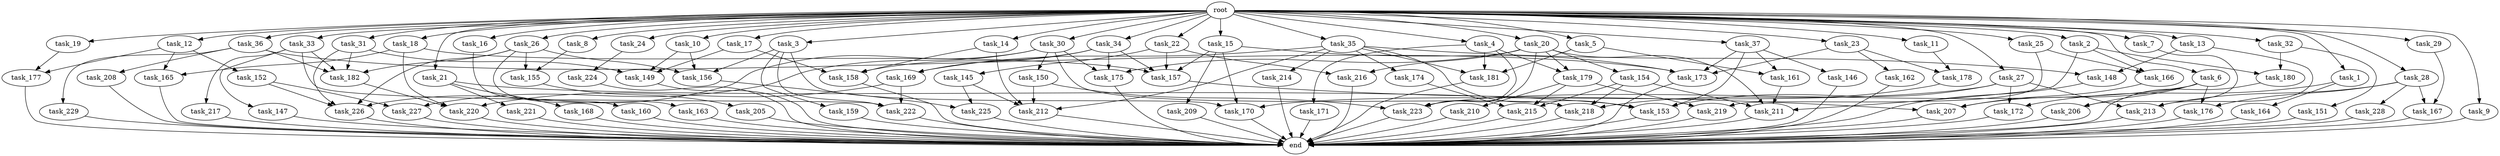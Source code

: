 digraph G {
  task_217 [size="1717986918.400000"];
  task_12 [size="2.048000"];
  task_152 [size="429496729.600000"];
  task_160 [size="1099511627.776000"];
  task_36 [size="2.048000"];
  task_148 [size="2199023255.552000"];
  task_19 [size="2.048000"];
  root [size="0.000000"];
  task_10 [size="2.048000"];
  task_168 [size="1099511627.776000"];
  task_18 [size="2.048000"];
  task_219 [size="2010044694.528000"];
  task_161 [size="2336462209.024000"];
  task_4 [size="2.048000"];
  task_227 [size="858993459.200000"];
  task_154 [size="1391569403.904000"];
  task_33 [size="2.048000"];
  task_22 [size="2.048000"];
  task_221 [size="1099511627.776000"];
  task_205 [size="1099511627.776000"];
  task_15 [size="2.048000"];
  task_5 [size="2.048000"];
  end [size="0.000000"];
  task_228 [size="1099511627.776000"];
  task_206 [size="3109556322.304000"];
  task_169 [size="1168231104.512000"];
  task_167 [size="1168231104.512000"];
  task_218 [size="1975684956.160000"];
  task_14 [size="2.048000"];
  task_21 [size="2.048000"];
  task_16 [size="2.048000"];
  task_7 [size="2.048000"];
  task_24 [size="2.048000"];
  task_27 [size="2.048000"];
  task_225 [size="1683627180.032000"];
  task_211 [size="3075196583.936000"];
  task_26 [size="2.048000"];
  task_30 [size="2.048000"];
  task_164 [size="1099511627.776000"];
  task_17 [size="2.048000"];
  task_151 [size="1099511627.776000"];
  task_158 [size="773094113.280000"];
  task_229 [size="841813590.016000"];
  task_224 [size="68719476.736000"];
  task_172 [size="2817498546.176000"];
  task_213 [size="3917010173.952000"];
  task_226 [size="1202590842.880000"];
  task_174 [size="1099511627.776000"];
  task_171 [size="68719476.736000"];
  task_214 [size="1099511627.776000"];
  task_165 [size="1271310319.616000"];
  task_215 [size="2491081031.680000"];
  task_175 [size="1889785610.240000"];
  task_223 [size="2920577761.280000"];
  task_222 [size="3092376453.120000"];
  task_209 [size="618475290.624000"];
  task_220 [size="1735166787.584000"];
  task_166 [size="1821066133.504000"];
  task_31 [size="2.048000"];
  task_170 [size="3435973836.800000"];
  task_2 [size="2.048000"];
  task_207 [size="2645699854.336000"];
  task_216 [size="1666447310.848000"];
  task_153 [size="5634997092.352000"];
  task_35 [size="2.048000"];
  task_3 [size="2.048000"];
  task_181 [size="1786706395.136000"];
  task_162 [size="841813590.016000"];
  task_146 [size="1717986918.400000"];
  task_159 [size="1099511627.776000"];
  task_212 [size="2439541424.128000"];
  task_177 [size="858993459.200000"];
  task_173 [size="4020089389.056000"];
  task_147 [size="1717986918.400000"];
  task_149 [size="1941325217.792000"];
  task_176 [size="2491081031.680000"];
  task_163 [size="68719476.736000"];
  task_182 [size="2903397892.096000"];
  task_25 [size="2.048000"];
  task_23 [size="2.048000"];
  task_6 [size="2.048000"];
  task_32 [size="2.048000"];
  task_145 [size="274877906.944000"];
  task_20 [size="2.048000"];
  task_28 [size="2.048000"];
  task_9 [size="2.048000"];
  task_37 [size="2.048000"];
  task_180 [size="1529008357.376000"];
  task_155 [size="687194767.360000"];
  task_1 [size="2.048000"];
  task_150 [size="429496729.600000"];
  task_156 [size="2559800508.416000"];
  task_34 [size="2.048000"];
  task_29 [size="2.048000"];
  task_8 [size="2.048000"];
  task_157 [size="1803886264.320000"];
  task_178 [size="2233382993.920000"];
  task_13 [size="2.048000"];
  task_208 [size="841813590.016000"];
  task_11 [size="2.048000"];
  task_179 [size="1460288880.640000"];
  task_210 [size="618475290.624000"];

  task_217 -> end [size="1.000000"];
  task_12 -> task_177 [size="209715200.000000"];
  task_12 -> task_152 [size="209715200.000000"];
  task_12 -> task_165 [size="209715200.000000"];
  task_152 -> task_227 [size="209715200.000000"];
  task_152 -> task_226 [size="209715200.000000"];
  task_160 -> end [size="1.000000"];
  task_36 -> task_182 [size="411041792.000000"];
  task_36 -> task_173 [size="411041792.000000"];
  task_36 -> task_208 [size="411041792.000000"];
  task_36 -> task_229 [size="411041792.000000"];
  task_148 -> end [size="1.000000"];
  task_19 -> task_177 [size="209715200.000000"];
  root -> task_12 [size="1.000000"];
  root -> task_35 [size="1.000000"];
  root -> task_14 [size="1.000000"];
  root -> task_36 [size="1.000000"];
  root -> task_37 [size="1.000000"];
  root -> task_6 [size="1.000000"];
  root -> task_32 [size="1.000000"];
  root -> task_19 [size="1.000000"];
  root -> task_20 [size="1.000000"];
  root -> task_16 [size="1.000000"];
  root -> task_9 [size="1.000000"];
  root -> task_31 [size="1.000000"];
  root -> task_10 [size="1.000000"];
  root -> task_1 [size="1.000000"];
  root -> task_18 [size="1.000000"];
  root -> task_5 [size="1.000000"];
  root -> task_2 [size="1.000000"];
  root -> task_4 [size="1.000000"];
  root -> task_27 [size="1.000000"];
  root -> task_11 [size="1.000000"];
  root -> task_23 [size="1.000000"];
  root -> task_3 [size="1.000000"];
  root -> task_26 [size="1.000000"];
  root -> task_7 [size="1.000000"];
  root -> task_34 [size="1.000000"];
  root -> task_17 [size="1.000000"];
  root -> task_33 [size="1.000000"];
  root -> task_15 [size="1.000000"];
  root -> task_22 [size="1.000000"];
  root -> task_29 [size="1.000000"];
  root -> task_8 [size="1.000000"];
  root -> task_30 [size="1.000000"];
  root -> task_13 [size="1.000000"];
  root -> task_25 [size="1.000000"];
  root -> task_24 [size="1.000000"];
  root -> task_21 [size="1.000000"];
  root -> task_28 [size="1.000000"];
  task_10 -> task_156 [size="679477248.000000"];
  task_10 -> task_149 [size="679477248.000000"];
  task_168 -> end [size="1.000000"];
  task_18 -> task_165 [size="411041792.000000"];
  task_18 -> task_220 [size="411041792.000000"];
  task_18 -> task_157 [size="411041792.000000"];
  task_219 -> end [size="1.000000"];
  task_161 -> task_211 [size="536870912.000000"];
  task_4 -> task_223 [size="33554432.000000"];
  task_4 -> task_179 [size="33554432.000000"];
  task_4 -> task_181 [size="33554432.000000"];
  task_4 -> task_171 [size="33554432.000000"];
  task_227 -> end [size="1.000000"];
  task_154 -> task_211 [size="75497472.000000"];
  task_154 -> task_215 [size="75497472.000000"];
  task_154 -> task_218 [size="75497472.000000"];
  task_33 -> task_217 [size="838860800.000000"];
  task_33 -> task_182 [size="838860800.000000"];
  task_33 -> task_147 [size="838860800.000000"];
  task_33 -> task_222 [size="838860800.000000"];
  task_22 -> task_145 [size="134217728.000000"];
  task_22 -> task_216 [size="134217728.000000"];
  task_22 -> task_157 [size="134217728.000000"];
  task_221 -> end [size="1.000000"];
  task_205 -> end [size="1.000000"];
  task_15 -> task_170 [size="301989888.000000"];
  task_15 -> task_173 [size="301989888.000000"];
  task_15 -> task_209 [size="301989888.000000"];
  task_15 -> task_157 [size="301989888.000000"];
  task_5 -> task_161 [size="301989888.000000"];
  task_5 -> task_181 [size="301989888.000000"];
  task_228 -> end [size="1.000000"];
  task_206 -> end [size="1.000000"];
  task_169 -> task_220 [size="134217728.000000"];
  task_169 -> task_222 [size="134217728.000000"];
  task_167 -> end [size="1.000000"];
  task_218 -> end [size="1.000000"];
  task_14 -> task_158 [size="209715200.000000"];
  task_14 -> task_212 [size="209715200.000000"];
  task_21 -> task_168 [size="536870912.000000"];
  task_21 -> task_153 [size="536870912.000000"];
  task_21 -> task_221 [size="536870912.000000"];
  task_16 -> task_160 [size="536870912.000000"];
  task_7 -> task_206 [size="838860800.000000"];
  task_24 -> task_224 [size="33554432.000000"];
  task_27 -> task_170 [size="838860800.000000"];
  task_27 -> task_172 [size="838860800.000000"];
  task_27 -> task_213 [size="838860800.000000"];
  task_27 -> task_153 [size="838860800.000000"];
  task_225 -> end [size="1.000000"];
  task_211 -> end [size="1.000000"];
  task_26 -> task_155 [size="33554432.000000"];
  task_26 -> task_156 [size="33554432.000000"];
  task_26 -> task_163 [size="33554432.000000"];
  task_26 -> task_226 [size="33554432.000000"];
  task_26 -> task_182 [size="33554432.000000"];
  task_30 -> task_227 [size="209715200.000000"];
  task_30 -> task_175 [size="209715200.000000"];
  task_30 -> task_218 [size="209715200.000000"];
  task_30 -> task_150 [size="209715200.000000"];
  task_30 -> task_226 [size="209715200.000000"];
  task_164 -> end [size="1.000000"];
  task_17 -> task_158 [size="134217728.000000"];
  task_17 -> task_149 [size="134217728.000000"];
  task_151 -> end [size="1.000000"];
  task_158 -> end [size="1.000000"];
  task_229 -> end [size="1.000000"];
  task_224 -> end [size="1.000000"];
  task_172 -> end [size="1.000000"];
  task_213 -> end [size="1.000000"];
  task_226 -> end [size="1.000000"];
  task_174 -> task_215 [size="838860800.000000"];
  task_171 -> end [size="1.000000"];
  task_214 -> end [size="1.000000"];
  task_165 -> end [size="1.000000"];
  task_215 -> end [size="1.000000"];
  task_175 -> end [size="1.000000"];
  task_223 -> end [size="1.000000"];
  task_222 -> end [size="1.000000"];
  task_209 -> end [size="1.000000"];
  task_220 -> end [size="1.000000"];
  task_166 -> task_207 [size="536870912.000000"];
  task_31 -> task_182 [size="134217728.000000"];
  task_31 -> task_226 [size="134217728.000000"];
  task_31 -> task_149 [size="134217728.000000"];
  task_170 -> end [size="1.000000"];
  task_2 -> task_180 [size="209715200.000000"];
  task_2 -> task_166 [size="209715200.000000"];
  task_2 -> task_211 [size="209715200.000000"];
  task_207 -> end [size="1.000000"];
  task_216 -> end [size="1.000000"];
  task_153 -> end [size="1.000000"];
  task_35 -> task_214 [size="536870912.000000"];
  task_35 -> task_148 [size="536870912.000000"];
  task_35 -> task_169 [size="536870912.000000"];
  task_35 -> task_153 [size="536870912.000000"];
  task_35 -> task_181 [size="536870912.000000"];
  task_35 -> task_212 [size="536870912.000000"];
  task_35 -> task_174 [size="536870912.000000"];
  task_3 -> task_156 [size="536870912.000000"];
  task_3 -> task_170 [size="536870912.000000"];
  task_3 -> task_159 [size="536870912.000000"];
  task_3 -> task_222 [size="536870912.000000"];
  task_181 -> end [size="1.000000"];
  task_162 -> end [size="1.000000"];
  task_146 -> end [size="1.000000"];
  task_159 -> end [size="1.000000"];
  task_212 -> end [size="1.000000"];
  task_177 -> end [size="1.000000"];
  task_173 -> end [size="1.000000"];
  task_147 -> end [size="1.000000"];
  task_149 -> end [size="1.000000"];
  task_176 -> end [size="1.000000"];
  task_163 -> end [size="1.000000"];
  task_182 -> task_220 [size="301989888.000000"];
  task_25 -> task_166 [size="679477248.000000"];
  task_25 -> task_219 [size="679477248.000000"];
  task_23 -> task_162 [size="411041792.000000"];
  task_23 -> task_173 [size="411041792.000000"];
  task_23 -> task_178 [size="411041792.000000"];
  task_6 -> task_206 [size="679477248.000000"];
  task_6 -> task_207 [size="679477248.000000"];
  task_6 -> task_176 [size="679477248.000000"];
  task_6 -> task_223 [size="679477248.000000"];
  task_32 -> task_180 [size="536870912.000000"];
  task_32 -> task_151 [size="536870912.000000"];
  task_145 -> task_212 [size="411041792.000000"];
  task_145 -> task_225 [size="411041792.000000"];
  task_20 -> task_175 [size="679477248.000000"];
  task_20 -> task_216 [size="679477248.000000"];
  task_20 -> task_179 [size="679477248.000000"];
  task_20 -> task_211 [size="679477248.000000"];
  task_20 -> task_223 [size="679477248.000000"];
  task_20 -> task_154 [size="679477248.000000"];
  task_28 -> task_213 [size="536870912.000000"];
  task_28 -> task_167 [size="536870912.000000"];
  task_28 -> task_176 [size="536870912.000000"];
  task_28 -> task_228 [size="536870912.000000"];
  task_9 -> end [size="1.000000"];
  task_37 -> task_153 [size="838860800.000000"];
  task_37 -> task_146 [size="838860800.000000"];
  task_37 -> task_161 [size="838860800.000000"];
  task_37 -> task_173 [size="838860800.000000"];
  task_180 -> end [size="1.000000"];
  task_155 -> task_205 [size="536870912.000000"];
  task_1 -> task_172 [size="536870912.000000"];
  task_1 -> task_164 [size="536870912.000000"];
  task_150 -> task_223 [size="33554432.000000"];
  task_150 -> task_212 [size="33554432.000000"];
  task_156 -> task_225 [size="411041792.000000"];
  task_34 -> task_158 [size="33554432.000000"];
  task_34 -> task_169 [size="33554432.000000"];
  task_34 -> task_157 [size="33554432.000000"];
  task_34 -> task_175 [size="33554432.000000"];
  task_29 -> task_167 [size="33554432.000000"];
  task_8 -> task_155 [size="301989888.000000"];
  task_157 -> task_207 [size="75497472.000000"];
  task_178 -> task_218 [size="679477248.000000"];
  task_13 -> task_148 [size="536870912.000000"];
  task_13 -> task_213 [size="536870912.000000"];
  task_208 -> end [size="1.000000"];
  task_11 -> task_178 [size="679477248.000000"];
  task_179 -> task_219 [size="301989888.000000"];
  task_179 -> task_215 [size="301989888.000000"];
  task_179 -> task_210 [size="301989888.000000"];
  task_210 -> end [size="1.000000"];
}
